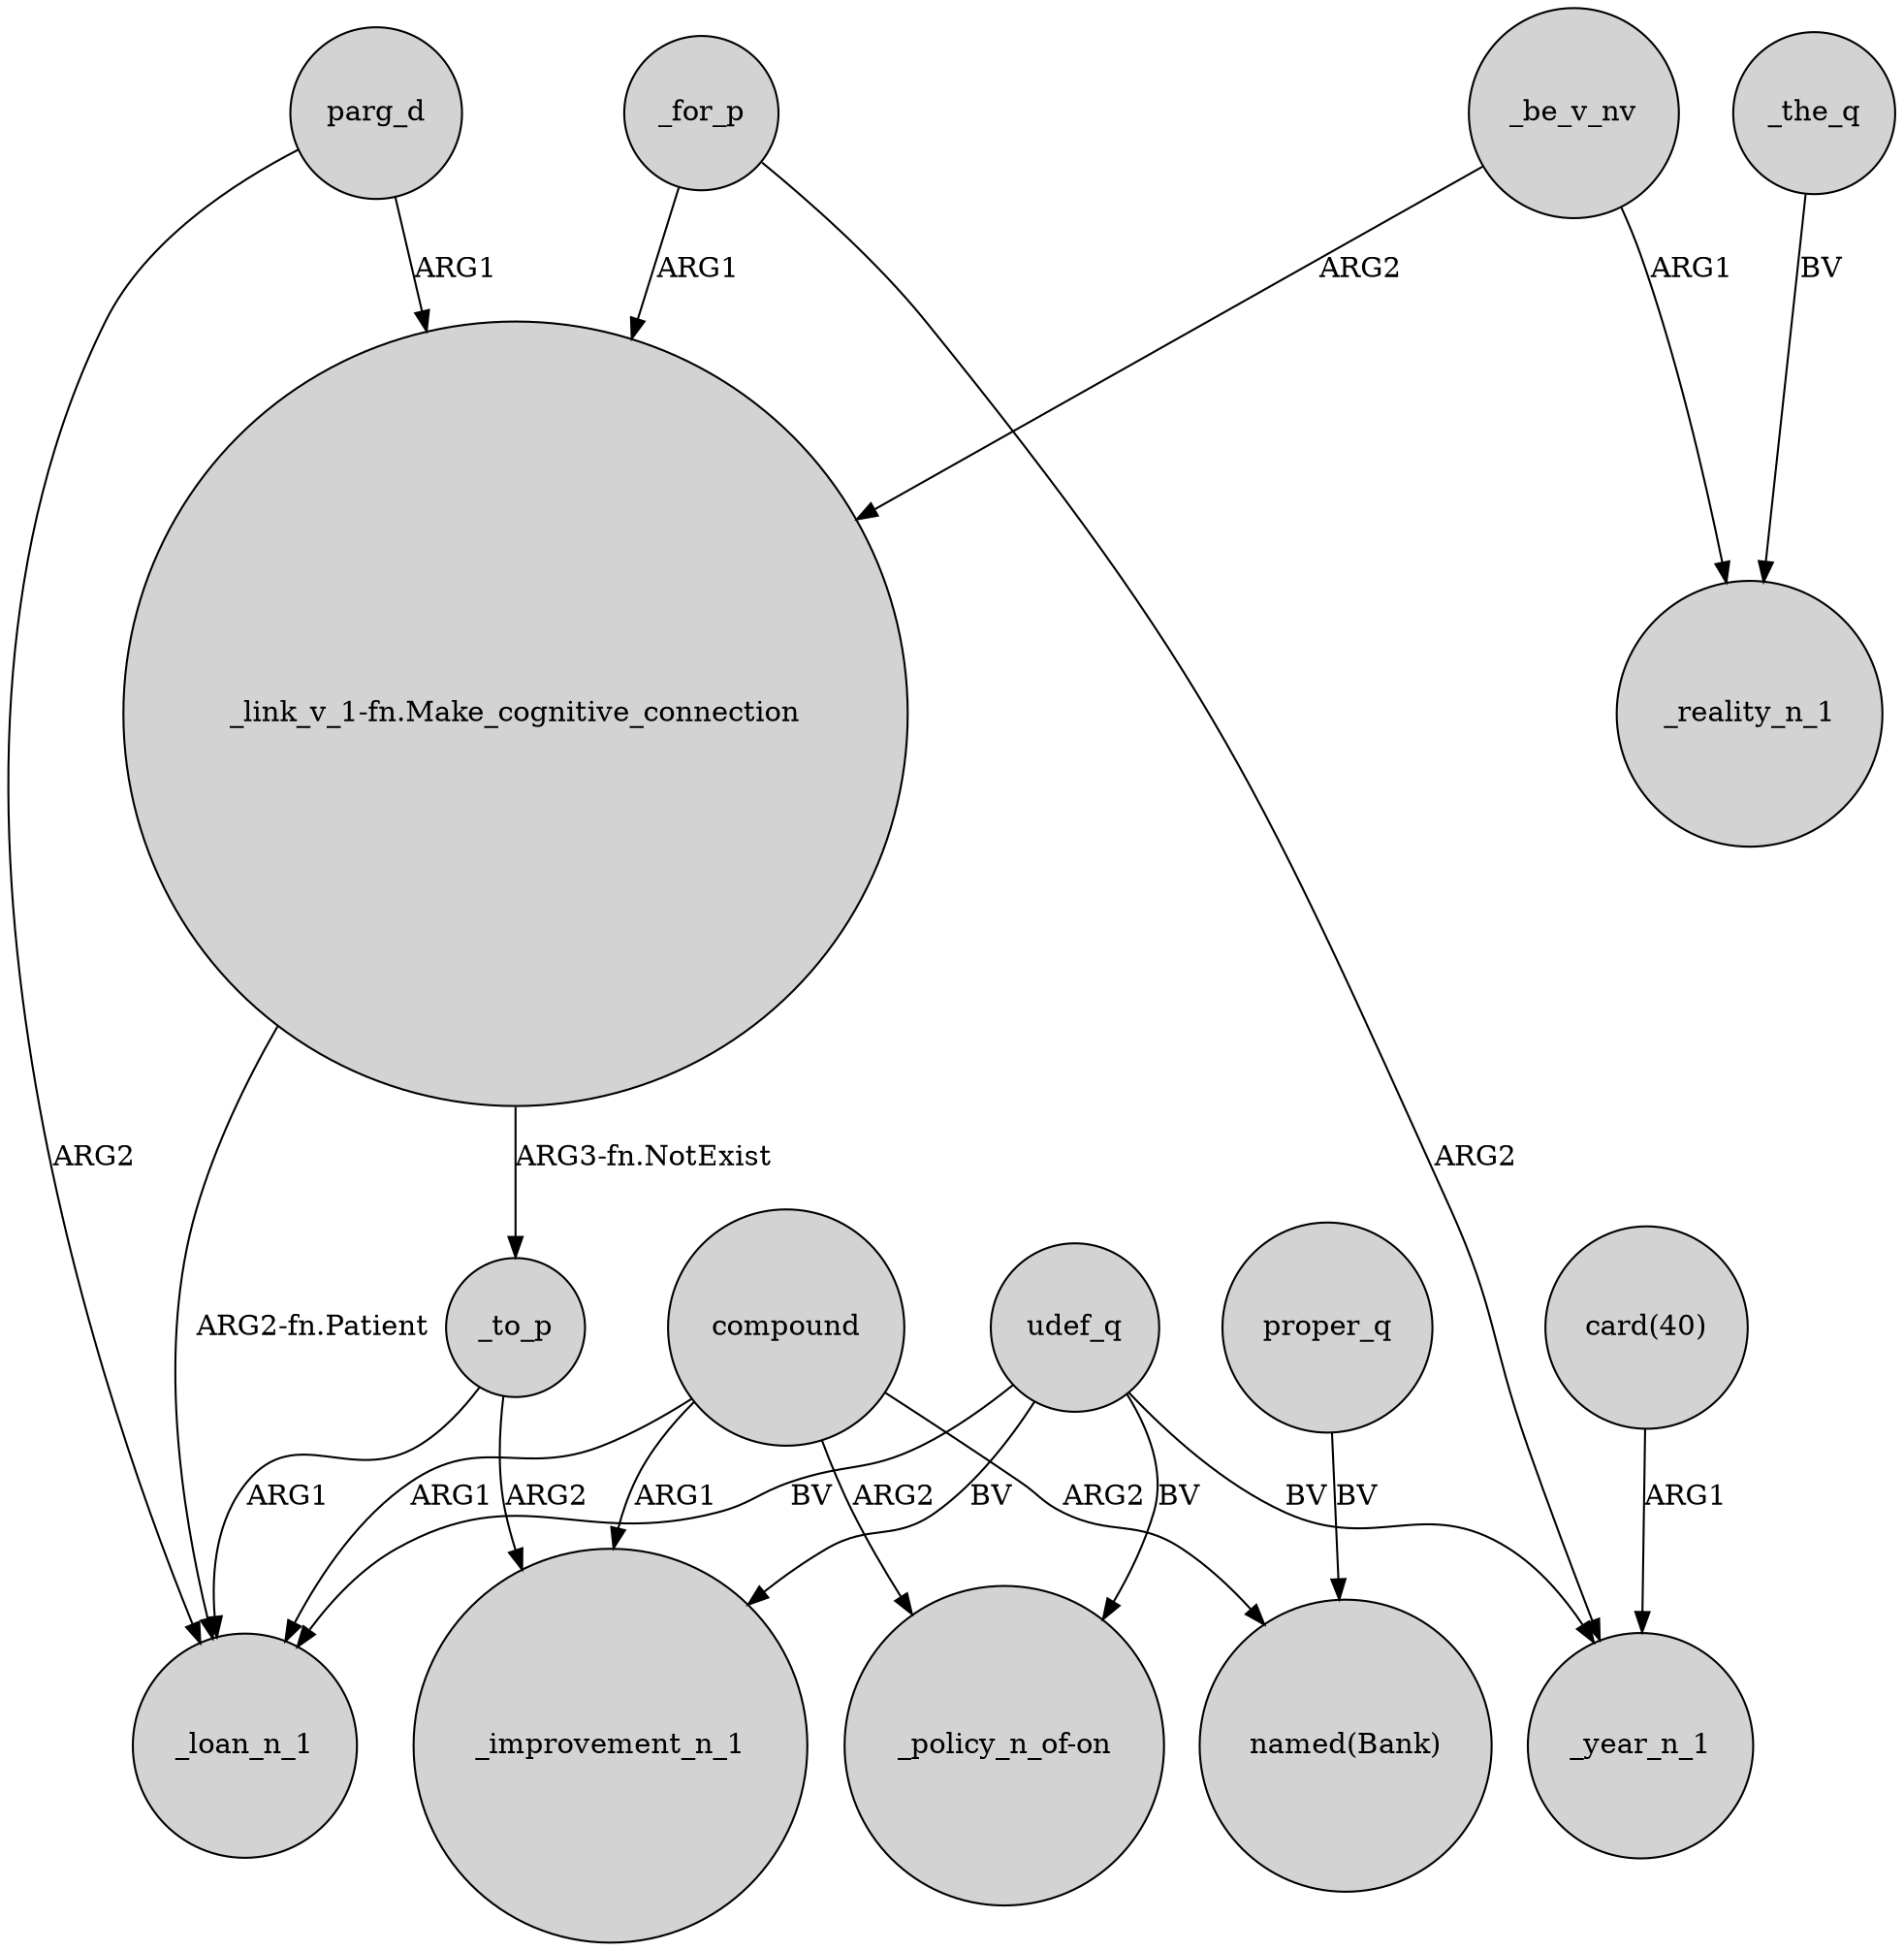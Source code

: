 digraph {
	node [shape=circle style=filled]
	"_link_v_1-fn.Make_cognitive_connection" -> _loan_n_1 [label="ARG2-fn.Patient"]
	parg_d -> _loan_n_1 [label=ARG2]
	_for_p -> _year_n_1 [label=ARG2]
	"card(40)" -> _year_n_1 [label=ARG1]
	"_link_v_1-fn.Make_cognitive_connection" -> _to_p [label="ARG3-fn.NotExist"]
	compound -> "_policy_n_of-on" [label=ARG2]
	_be_v_nv -> "_link_v_1-fn.Make_cognitive_connection" [label=ARG2]
	_for_p -> "_link_v_1-fn.Make_cognitive_connection" [label=ARG1]
	udef_q -> "_policy_n_of-on" [label=BV]
	compound -> _improvement_n_1 [label=ARG1]
	parg_d -> "_link_v_1-fn.Make_cognitive_connection" [label=ARG1]
	_be_v_nv -> _reality_n_1 [label=ARG1]
	proper_q -> "named(Bank)" [label=BV]
	_the_q -> _reality_n_1 [label=BV]
	compound -> _loan_n_1 [label=ARG1]
	_to_p -> _improvement_n_1 [label=ARG2]
	compound -> "named(Bank)" [label=ARG2]
	udef_q -> _year_n_1 [label=BV]
	udef_q -> _improvement_n_1 [label=BV]
	_to_p -> _loan_n_1 [label=ARG1]
	udef_q -> _loan_n_1 [label=BV]
}
